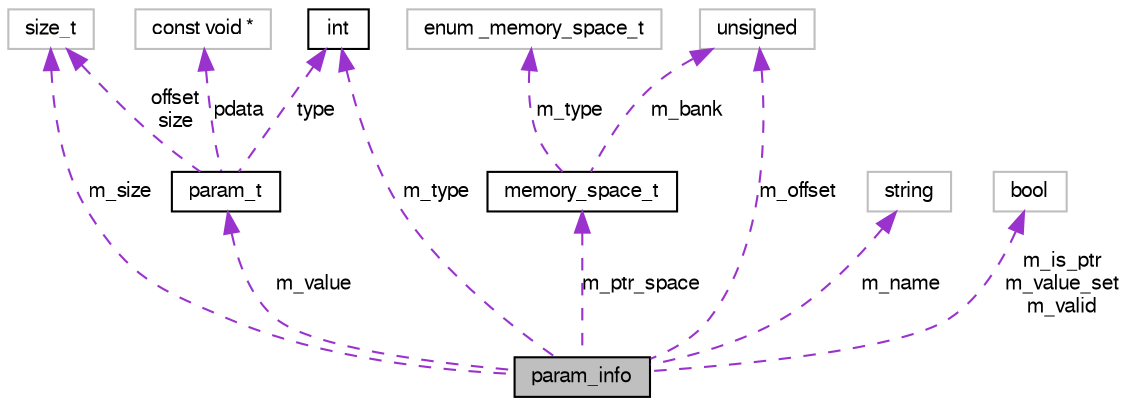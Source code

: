 digraph G
{
  bgcolor="transparent";
  edge [fontname="FreeSans",fontsize="10",labelfontname="FreeSans",labelfontsize="10"];
  node [fontname="FreeSans",fontsize="10",shape=record];
  Node1 [label="param_info",height=0.2,width=0.4,color="black", fillcolor="grey75", style="filled" fontcolor="black"];
  Node2 -> Node1 [dir=back,color="darkorchid3",fontsize="10",style="dashed",label="m_value",fontname="FreeSans"];
  Node2 [label="param_t",height=0.2,width=0.4,color="black",URL="$structparam__t.html"];
  Node3 -> Node2 [dir=back,color="darkorchid3",fontsize="10",style="dashed",label="pdata",fontname="FreeSans"];
  Node3 [label="const void *",height=0.2,width=0.4,color="grey75"];
  Node4 -> Node2 [dir=back,color="darkorchid3",fontsize="10",style="dashed",label="offset\nsize",fontname="FreeSans"];
  Node4 [label="size_t",height=0.2,width=0.4,color="grey75"];
  Node5 -> Node2 [dir=back,color="darkorchid3",fontsize="10",style="dashed",label="type",fontname="FreeSans"];
  Node5 [label="int",height=0.2,width=0.4,color="black",URL="$classint.html"];
  Node6 -> Node1 [dir=back,color="darkorchid3",fontsize="10",style="dashed",label="m_ptr_space",fontname="FreeSans"];
  Node6 [label="memory_space_t",height=0.2,width=0.4,color="black",URL="$classmemory__space__t.html"];
  Node7 -> Node6 [dir=back,color="darkorchid3",fontsize="10",style="dashed",label="m_type",fontname="FreeSans"];
  Node7 [label="enum _memory_space_t",height=0.2,width=0.4,color="grey75"];
  Node8 -> Node6 [dir=back,color="darkorchid3",fontsize="10",style="dashed",label="m_bank",fontname="FreeSans"];
  Node8 [label="unsigned",height=0.2,width=0.4,color="grey75"];
  Node4 -> Node1 [dir=back,color="darkorchid3",fontsize="10",style="dashed",label="m_size",fontname="FreeSans"];
  Node5 -> Node1 [dir=back,color="darkorchid3",fontsize="10",style="dashed",label="m_type",fontname="FreeSans"];
  Node9 -> Node1 [dir=back,color="darkorchid3",fontsize="10",style="dashed",label="m_name",fontname="FreeSans"];
  Node9 [label="string",height=0.2,width=0.4,color="grey75"];
  Node10 -> Node1 [dir=back,color="darkorchid3",fontsize="10",style="dashed",label="m_is_ptr\nm_value_set\nm_valid",fontname="FreeSans"];
  Node10 [label="bool",height=0.2,width=0.4,color="grey75"];
  Node8 -> Node1 [dir=back,color="darkorchid3",fontsize="10",style="dashed",label="m_offset",fontname="FreeSans"];
}
